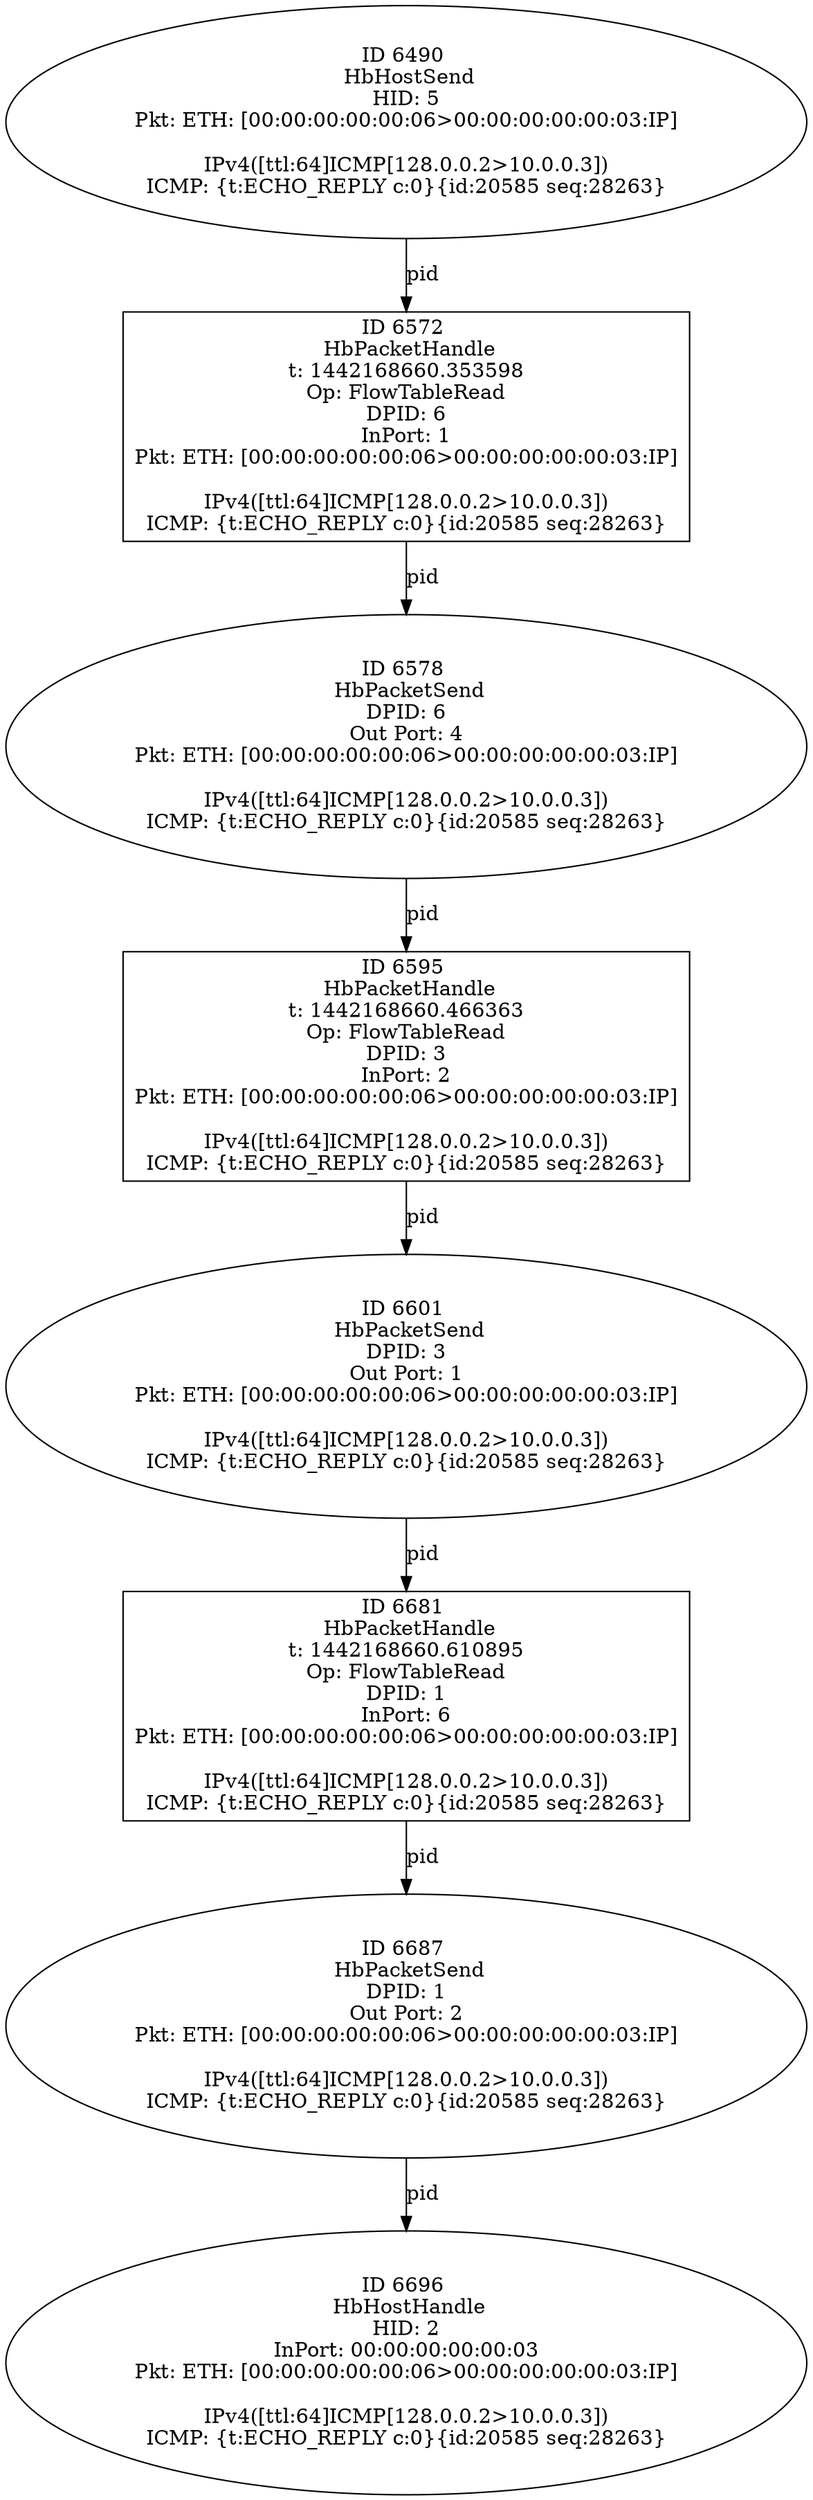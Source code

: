 strict digraph G {
6595 [shape=box, event=<hb_events.HbPacketHandle object at 0x10b91e3d0>, label="ID 6595 
 HbPacketHandle
t: 1442168660.466363
Op: FlowTableRead
DPID: 3
InPort: 2
Pkt: ETH: [00:00:00:00:00:06>00:00:00:00:00:03:IP]

IPv4([ttl:64]ICMP[128.0.0.2>10.0.0.3])
ICMP: {t:ECHO_REPLY c:0}{id:20585 seq:28263}"];
6696 [shape=oval, event=<hb_events.HbHostHandle object at 0x10b99ecd0>, label="ID 6696 
 HbHostHandle
HID: 2
InPort: 00:00:00:00:00:03
Pkt: ETH: [00:00:00:00:00:06>00:00:00:00:00:03:IP]

IPv4([ttl:64]ICMP[128.0.0.2>10.0.0.3])
ICMP: {t:ECHO_REPLY c:0}{id:20585 seq:28263}"];
6601 [shape=oval, event=<hb_events.HbPacketSend object at 0x10b926810>, label="ID 6601 
 HbPacketSend
DPID: 3
Out Port: 1
Pkt: ETH: [00:00:00:00:00:06>00:00:00:00:00:03:IP]

IPv4([ttl:64]ICMP[128.0.0.2>10.0.0.3])
ICMP: {t:ECHO_REPLY c:0}{id:20585 seq:28263}"];
6572 [shape=box, event=<hb_events.HbPacketHandle object at 0x10b910bd0>, label="ID 6572 
 HbPacketHandle
t: 1442168660.353598
Op: FlowTableRead
DPID: 6
InPort: 1
Pkt: ETH: [00:00:00:00:00:06>00:00:00:00:00:03:IP]

IPv4([ttl:64]ICMP[128.0.0.2>10.0.0.3])
ICMP: {t:ECHO_REPLY c:0}{id:20585 seq:28263}"];
6578 [shape=oval, event=<hb_events.HbPacketSend object at 0x10b916910>, label="ID 6578 
 HbPacketSend
DPID: 6
Out Port: 4
Pkt: ETH: [00:00:00:00:00:06>00:00:00:00:00:03:IP]

IPv4([ttl:64]ICMP[128.0.0.2>10.0.0.3])
ICMP: {t:ECHO_REPLY c:0}{id:20585 seq:28263}"];
6681 [shape=box, event=<hb_events.HbPacketHandle object at 0x10b99e190>, label="ID 6681 
 HbPacketHandle
t: 1442168660.610895
Op: FlowTableRead
DPID: 1
InPort: 6
Pkt: ETH: [00:00:00:00:00:06>00:00:00:00:00:03:IP]

IPv4([ttl:64]ICMP[128.0.0.2>10.0.0.3])
ICMP: {t:ECHO_REPLY c:0}{id:20585 seq:28263}"];
6490 [shape=oval, event=<hb_events.HbHostSend object at 0x10b8ca7d0>, label="ID 6490 
 HbHostSend
HID: 5
Pkt: ETH: [00:00:00:00:00:06>00:00:00:00:00:03:IP]

IPv4([ttl:64]ICMP[128.0.0.2>10.0.0.3])
ICMP: {t:ECHO_REPLY c:0}{id:20585 seq:28263}"];
6687 [shape=oval, event=<hb_events.HbPacketSend object at 0x10b99e550>, label="ID 6687 
 HbPacketSend
DPID: 1
Out Port: 2
Pkt: ETH: [00:00:00:00:00:06>00:00:00:00:00:03:IP]

IPv4([ttl:64]ICMP[128.0.0.2>10.0.0.3])
ICMP: {t:ECHO_REPLY c:0}{id:20585 seq:28263}"];
6595 -> 6601  [rel=pid, label=pid];
6601 -> 6681  [rel=pid, label=pid];
6572 -> 6578  [rel=pid, label=pid];
6578 -> 6595  [rel=pid, label=pid];
6681 -> 6687  [rel=pid, label=pid];
6490 -> 6572  [rel=pid, label=pid];
6687 -> 6696  [rel=pid, label=pid];
}
